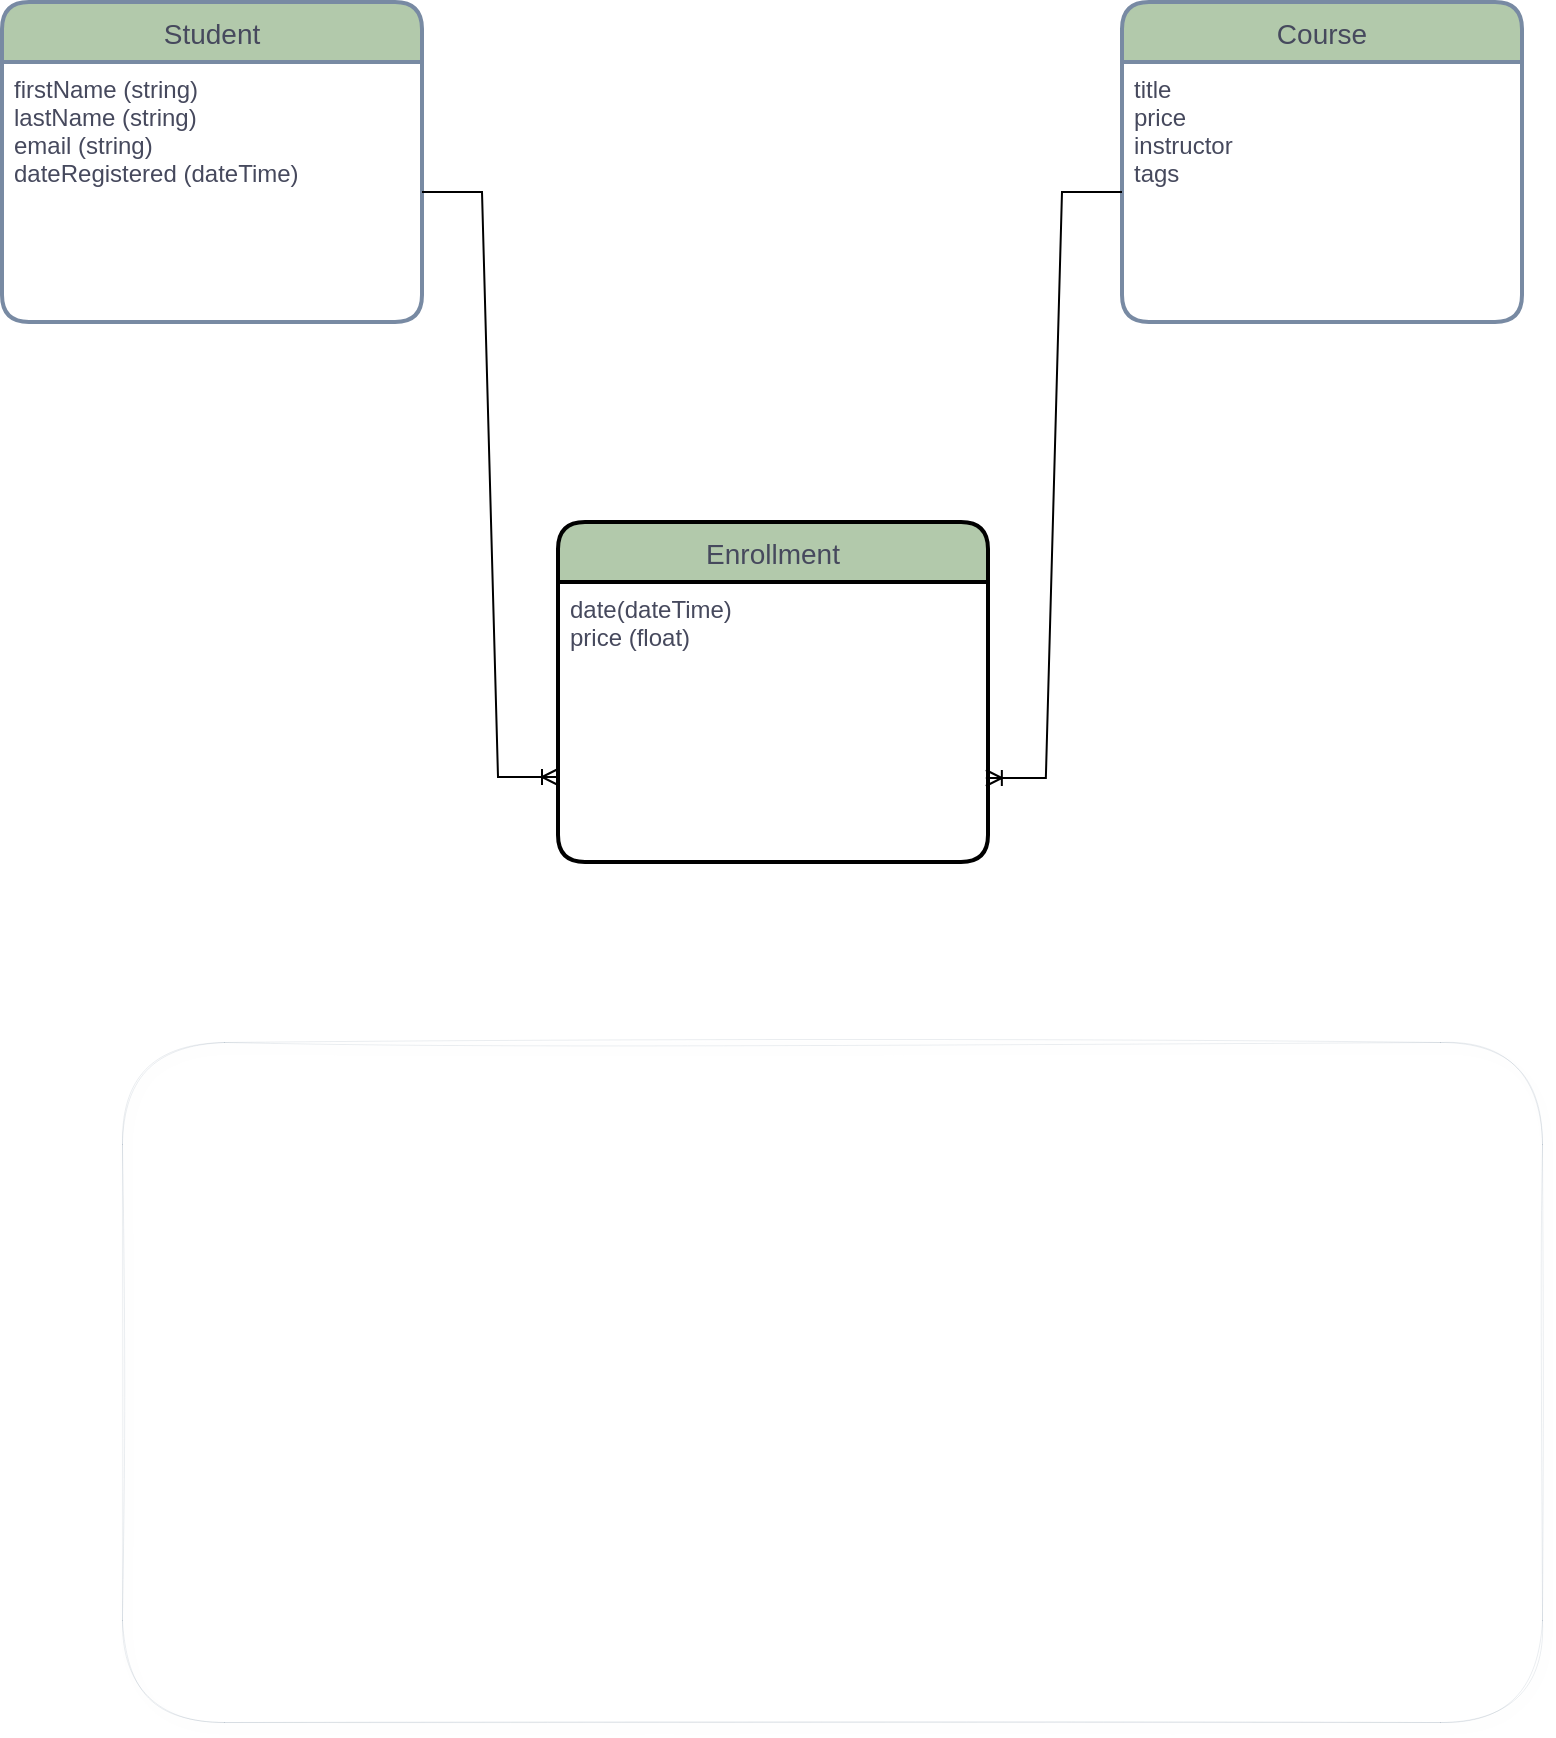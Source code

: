 <mxfile version="20.1.1" type="github" pages="2"><diagram id="RqM8-lQlwzdSyoEFseQB" name="Page-1"><mxGraphModel dx="946" dy="527" grid="1" gridSize="10" guides="1" tooltips="1" connect="1" arrows="1" fold="1" page="1" pageScale="1" pageWidth="850" pageHeight="1100" math="0" shadow="0"><root><mxCell id="0"/><mxCell id="1" parent="0"/><mxCell id="ttTBsyUeBC9-1wAD0fRX-1" value="Student" style="swimlane;childLayout=stackLayout;horizontal=1;startSize=30;horizontalStack=0;rounded=1;fontSize=14;fontStyle=0;strokeWidth=2;resizeParent=0;resizeLast=1;shadow=0;dashed=0;align=center;fillColor=#B2C9AB;strokeColor=#788AA3;fontColor=#46495D;" parent="1" vertex="1"><mxGeometry x="40" y="140" width="210" height="160" as="geometry"/></mxCell><mxCell id="ttTBsyUeBC9-1wAD0fRX-2" value="firstName (string)&#10;lastName (string)&#10;email (string)&#10;dateRegistered (dateTime)" style="align=left;strokeColor=none;fillColor=none;spacingLeft=4;fontSize=12;verticalAlign=top;resizable=0;rotatable=0;part=1;fontColor=#46495D;" parent="ttTBsyUeBC9-1wAD0fRX-1" vertex="1"><mxGeometry y="30" width="210" height="130" as="geometry"/></mxCell><mxCell id="ttTBsyUeBC9-1wAD0fRX-6" value="Course" style="swimlane;childLayout=stackLayout;horizontal=1;startSize=30;horizontalStack=0;rounded=1;fontSize=14;fontStyle=0;strokeWidth=2;resizeParent=0;resizeLast=1;shadow=0;dashed=0;align=center;fillColor=#B2C9AB;strokeColor=#788AA3;fontColor=#46495D;" parent="1" vertex="1"><mxGeometry x="600" y="140" width="200" height="160" as="geometry"/></mxCell><mxCell id="ttTBsyUeBC9-1wAD0fRX-10" value="title&#10;price&#10;instructor&#10;tags" style="align=left;strokeColor=none;fillColor=none;spacingLeft=4;fontSize=12;verticalAlign=top;resizable=0;rotatable=0;part=1;fontColor=#46495D;" parent="ttTBsyUeBC9-1wAD0fRX-6" vertex="1"><mxGeometry y="30" width="200" height="130" as="geometry"/></mxCell><mxCell id="ttTBsyUeBC9-1wAD0fRX-13" value="Enrollment" style="swimlane;childLayout=stackLayout;horizontal=1;startSize=30;horizontalStack=0;rounded=1;fontSize=14;fontStyle=0;strokeWidth=2;resizeParent=0;resizeLast=1;shadow=0;dashed=0;align=center;sketch=0;fontColor=#46495D;fillColor=#B2C9AB;" parent="1" vertex="1"><mxGeometry x="318" y="400" width="215" height="170" as="geometry"/></mxCell><mxCell id="ttTBsyUeBC9-1wAD0fRX-14" value="date(dateTime)&#10;price (float)" style="align=left;strokeColor=none;fillColor=none;spacingLeft=4;fontSize=12;verticalAlign=top;resizable=0;rotatable=0;part=1;rounded=0;shadow=0;sketch=0;fontColor=#46495D;" parent="ttTBsyUeBC9-1wAD0fRX-13" vertex="1"><mxGeometry y="30" width="215" height="140" as="geometry"/></mxCell><mxCell id="72a_7mdgv2usFc3UIOS5-1" value="" style="edgeStyle=entityRelationEdgeStyle;fontSize=12;html=1;endArrow=ERoneToMany;rounded=0;entryX=0;entryY=0.75;entryDx=0;entryDy=0;" parent="1" source="ttTBsyUeBC9-1wAD0fRX-2" target="ttTBsyUeBC9-1wAD0fRX-13" edge="1"><mxGeometry width="100" height="100" relative="1" as="geometry"><mxPoint x="190" y="530" as="sourcePoint"/><mxPoint x="290" y="430" as="targetPoint"/></mxGeometry></mxCell><mxCell id="72a_7mdgv2usFc3UIOS5-2" value="" style="edgeStyle=entityRelationEdgeStyle;fontSize=12;html=1;endArrow=ERoneToMany;rounded=0;entryX=0.995;entryY=0.7;entryDx=0;entryDy=0;entryPerimeter=0;" parent="1" source="ttTBsyUeBC9-1wAD0fRX-10" target="ttTBsyUeBC9-1wAD0fRX-14" edge="1"><mxGeometry width="100" height="100" relative="1" as="geometry"><mxPoint x="530" y="230" as="sourcePoint"/><mxPoint x="600" y="510" as="targetPoint"/></mxGeometry></mxCell><mxCell id="Is43BAfRr0wK-KCrfqlN-11" value="" style="rounded=1;whiteSpace=wrap;html=1;shadow=1;glass=0;sketch=1;fontSize=12;strokeWidth=0;gradientDirection=north;fillColor=#bac8d3;strokeColor=#23445d;" vertex="1" parent="1"><mxGeometry x="100" y="660" width="710" height="340" as="geometry"/></mxCell></root></mxGraphModel></diagram><diagram id="0YBol2Lm_UwXZyaXPEJ2" name="Page-2"><mxGraphModel dx="946" dy="527" grid="1" gridSize="10" guides="1" tooltips="1" connect="1" arrows="1" fold="1" page="1" pageScale="1" pageWidth="850" pageHeight="1100" math="0" shadow="0"><root><mxCell id="0"/><mxCell id="1" parent="0"/><mxCell id="PSufpr779ayuGw1hJx0q-1" value="" style="rounded=1;whiteSpace=wrap;html=1;shadow=1;glass=0;dashed=1;dashPattern=1 1;sketch=1;fontSize=12;strokeWidth=0;gradientDirection=north;fillColor=#bac8d3;strokeColor=#23445d;" vertex="1" parent="1"><mxGeometry x="5" y="170" width="840" height="250" as="geometry"/></mxCell></root></mxGraphModel></diagram></mxfile>